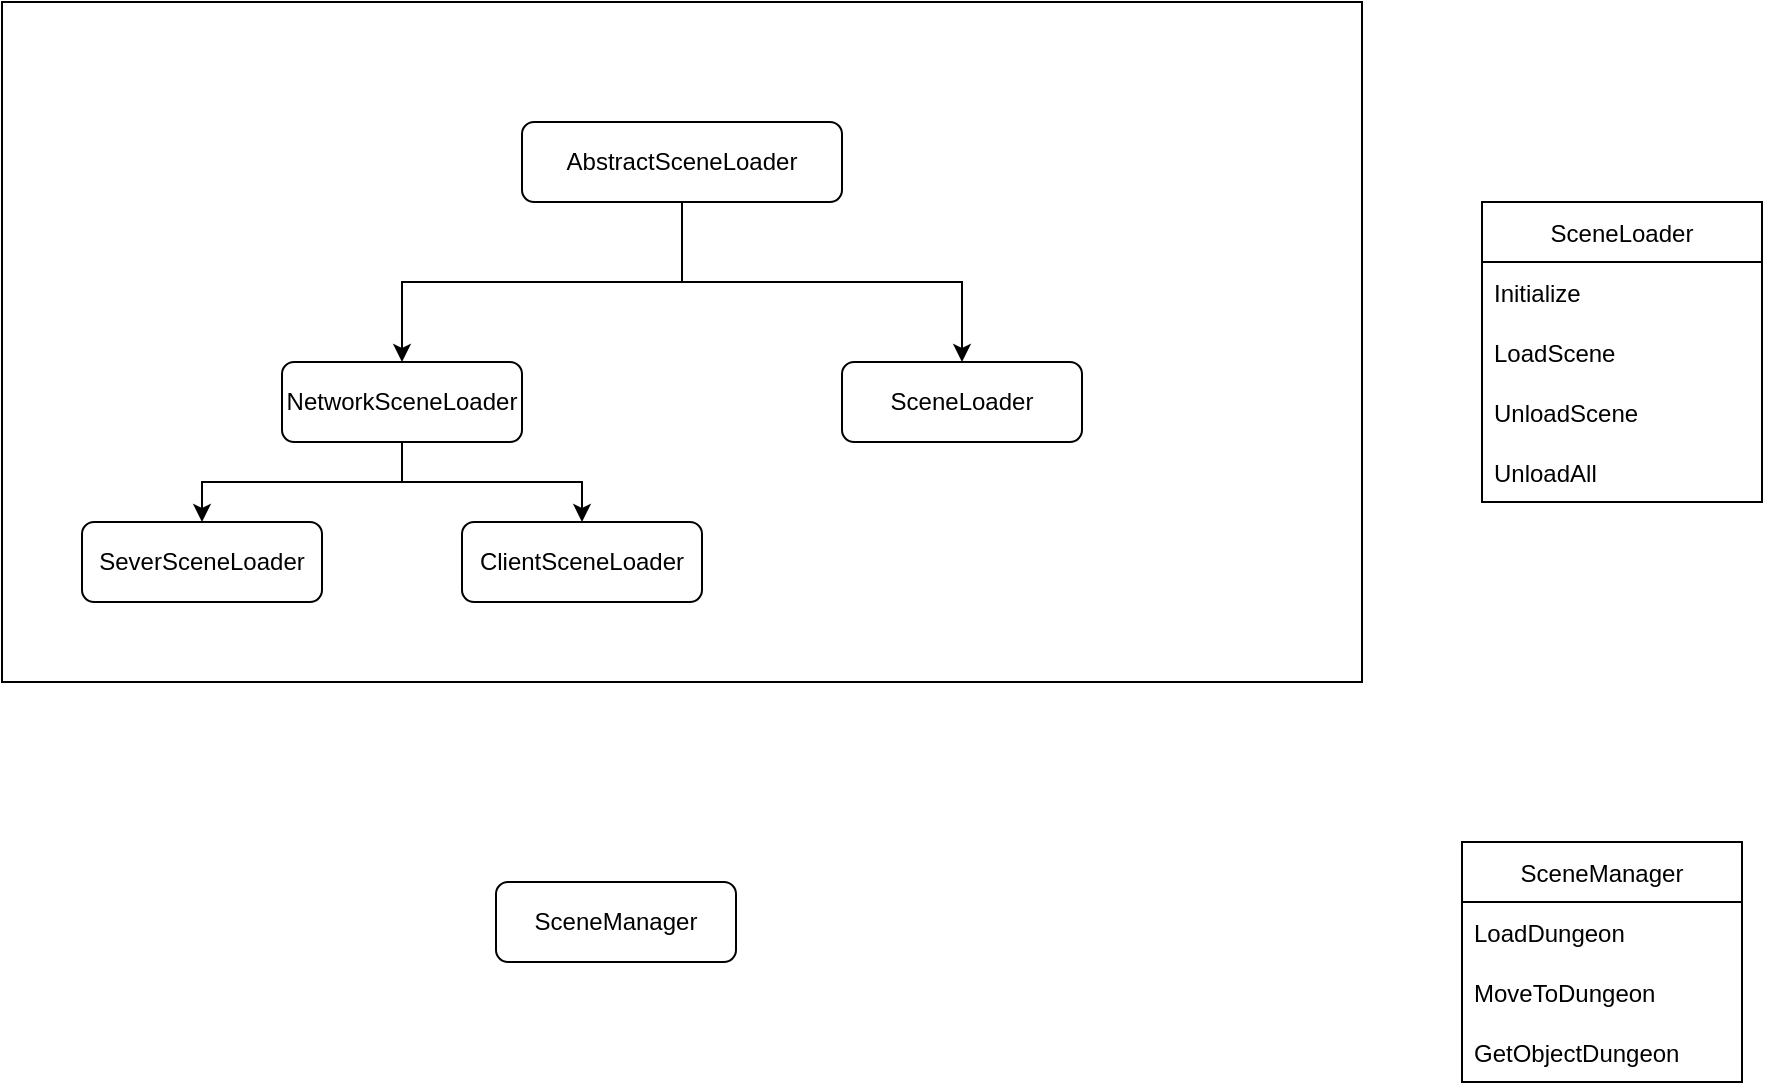<mxfile version="20.1.1" type="github">
  <diagram id="gz4pHjL-06JSOaTFr1nH" name="Page-1">
    <mxGraphModel dx="1673" dy="887" grid="1" gridSize="10" guides="1" tooltips="1" connect="1" arrows="1" fold="1" page="1" pageScale="1" pageWidth="1654" pageHeight="2336" math="0" shadow="0">
      <root>
        <mxCell id="0" />
        <mxCell id="1" parent="0" />
        <mxCell id="wQgZBlPIJrauqGj7kI10-8" value="" style="rounded=0;whiteSpace=wrap;html=1;glass=0;sketch=0;shadow=0;" vertex="1" parent="1">
          <mxGeometry x="460" y="20" width="680" height="340" as="geometry" />
        </mxCell>
        <mxCell id="wQgZBlPIJrauqGj7kI10-4" style="edgeStyle=orthogonalEdgeStyle;rounded=0;orthogonalLoop=1;jettySize=auto;html=1;entryX=0.5;entryY=0;entryDx=0;entryDy=0;" edge="1" parent="1" source="wQgZBlPIJrauqGj7kI10-1" target="wQgZBlPIJrauqGj7kI10-2">
          <mxGeometry relative="1" as="geometry" />
        </mxCell>
        <mxCell id="wQgZBlPIJrauqGj7kI10-5" style="edgeStyle=orthogonalEdgeStyle;rounded=0;orthogonalLoop=1;jettySize=auto;html=1;entryX=0.5;entryY=0;entryDx=0;entryDy=0;" edge="1" parent="1" source="wQgZBlPIJrauqGj7kI10-1" target="wQgZBlPIJrauqGj7kI10-3">
          <mxGeometry relative="1" as="geometry" />
        </mxCell>
        <mxCell id="wQgZBlPIJrauqGj7kI10-1" value="AbstractSceneLoader" style="rounded=1;whiteSpace=wrap;html=1;" vertex="1" parent="1">
          <mxGeometry x="720" y="80" width="160" height="40" as="geometry" />
        </mxCell>
        <mxCell id="wQgZBlPIJrauqGj7kI10-18" style="edgeStyle=orthogonalEdgeStyle;rounded=0;orthogonalLoop=1;jettySize=auto;html=1;entryX=0.5;entryY=0;entryDx=0;entryDy=0;" edge="1" parent="1" source="wQgZBlPIJrauqGj7kI10-2" target="wQgZBlPIJrauqGj7kI10-15">
          <mxGeometry relative="1" as="geometry" />
        </mxCell>
        <mxCell id="wQgZBlPIJrauqGj7kI10-19" style="edgeStyle=orthogonalEdgeStyle;rounded=0;orthogonalLoop=1;jettySize=auto;html=1;entryX=0.5;entryY=0;entryDx=0;entryDy=0;" edge="1" parent="1" source="wQgZBlPIJrauqGj7kI10-2" target="wQgZBlPIJrauqGj7kI10-16">
          <mxGeometry relative="1" as="geometry" />
        </mxCell>
        <mxCell id="wQgZBlPIJrauqGj7kI10-2" value="NetworkSceneLoader" style="rounded=1;whiteSpace=wrap;html=1;" vertex="1" parent="1">
          <mxGeometry x="600" y="200" width="120" height="40" as="geometry" />
        </mxCell>
        <mxCell id="wQgZBlPIJrauqGj7kI10-3" value="SceneLoader" style="rounded=1;whiteSpace=wrap;html=1;" vertex="1" parent="1">
          <mxGeometry x="880" y="200" width="120" height="40" as="geometry" />
        </mxCell>
        <mxCell id="wQgZBlPIJrauqGj7kI10-9" value="SceneManager" style="rounded=1;whiteSpace=wrap;html=1;shadow=0;glass=0;sketch=0;" vertex="1" parent="1">
          <mxGeometry x="707" y="460" width="120" height="40" as="geometry" />
        </mxCell>
        <mxCell id="wQgZBlPIJrauqGj7kI10-15" value="SeverSceneLoader" style="rounded=1;whiteSpace=wrap;html=1;" vertex="1" parent="1">
          <mxGeometry x="500" y="280" width="120" height="40" as="geometry" />
        </mxCell>
        <mxCell id="wQgZBlPIJrauqGj7kI10-16" value="ClientSceneLoader" style="rounded=1;whiteSpace=wrap;html=1;" vertex="1" parent="1">
          <mxGeometry x="690" y="280" width="120" height="40" as="geometry" />
        </mxCell>
        <mxCell id="wQgZBlPIJrauqGj7kI10-21" value="SceneLoader" style="swimlane;fontStyle=0;childLayout=stackLayout;horizontal=1;startSize=30;horizontalStack=0;resizeParent=1;resizeParentMax=0;resizeLast=0;collapsible=1;marginBottom=0;rounded=0;shadow=0;glass=0;sketch=0;" vertex="1" parent="1">
          <mxGeometry x="1200" y="120" width="140" height="150" as="geometry" />
        </mxCell>
        <mxCell id="wQgZBlPIJrauqGj7kI10-22" value="Initialize" style="text;strokeColor=none;fillColor=none;align=left;verticalAlign=middle;spacingLeft=4;spacingRight=4;overflow=hidden;points=[[0,0.5],[1,0.5]];portConstraint=eastwest;rotatable=0;rounded=0;shadow=0;glass=0;sketch=0;" vertex="1" parent="wQgZBlPIJrauqGj7kI10-21">
          <mxGeometry y="30" width="140" height="30" as="geometry" />
        </mxCell>
        <mxCell id="wQgZBlPIJrauqGj7kI10-23" value="LoadScene" style="text;strokeColor=none;fillColor=none;align=left;verticalAlign=middle;spacingLeft=4;spacingRight=4;overflow=hidden;points=[[0,0.5],[1,0.5]];portConstraint=eastwest;rotatable=0;rounded=0;shadow=0;glass=0;sketch=0;" vertex="1" parent="wQgZBlPIJrauqGj7kI10-21">
          <mxGeometry y="60" width="140" height="30" as="geometry" />
        </mxCell>
        <mxCell id="wQgZBlPIJrauqGj7kI10-24" value="UnloadScene" style="text;strokeColor=none;fillColor=none;align=left;verticalAlign=middle;spacingLeft=4;spacingRight=4;overflow=hidden;points=[[0,0.5],[1,0.5]];portConstraint=eastwest;rotatable=0;rounded=0;shadow=0;glass=0;sketch=0;" vertex="1" parent="wQgZBlPIJrauqGj7kI10-21">
          <mxGeometry y="90" width="140" height="30" as="geometry" />
        </mxCell>
        <mxCell id="wQgZBlPIJrauqGj7kI10-25" value="UnloadAll" style="text;strokeColor=none;fillColor=none;align=left;verticalAlign=middle;spacingLeft=4;spacingRight=4;overflow=hidden;points=[[0,0.5],[1,0.5]];portConstraint=eastwest;rotatable=0;rounded=0;shadow=0;glass=0;sketch=0;" vertex="1" parent="wQgZBlPIJrauqGj7kI10-21">
          <mxGeometry y="120" width="140" height="30" as="geometry" />
        </mxCell>
        <mxCell id="wQgZBlPIJrauqGj7kI10-26" value="SceneManager" style="swimlane;fontStyle=0;childLayout=stackLayout;horizontal=1;startSize=30;horizontalStack=0;resizeParent=1;resizeParentMax=0;resizeLast=0;collapsible=1;marginBottom=0;rounded=0;shadow=0;glass=0;sketch=0;" vertex="1" parent="1">
          <mxGeometry x="1190" y="440" width="140" height="120" as="geometry" />
        </mxCell>
        <mxCell id="wQgZBlPIJrauqGj7kI10-27" value="LoadDungeon" style="text;strokeColor=none;fillColor=none;align=left;verticalAlign=middle;spacingLeft=4;spacingRight=4;overflow=hidden;points=[[0,0.5],[1,0.5]];portConstraint=eastwest;rotatable=0;rounded=0;shadow=0;glass=0;sketch=0;" vertex="1" parent="wQgZBlPIJrauqGj7kI10-26">
          <mxGeometry y="30" width="140" height="30" as="geometry" />
        </mxCell>
        <mxCell id="wQgZBlPIJrauqGj7kI10-28" value="MoveToDungeon" style="text;strokeColor=none;fillColor=none;align=left;verticalAlign=middle;spacingLeft=4;spacingRight=4;overflow=hidden;points=[[0,0.5],[1,0.5]];portConstraint=eastwest;rotatable=0;rounded=0;shadow=0;glass=0;sketch=0;" vertex="1" parent="wQgZBlPIJrauqGj7kI10-26">
          <mxGeometry y="60" width="140" height="30" as="geometry" />
        </mxCell>
        <mxCell id="wQgZBlPIJrauqGj7kI10-29" value="GetObjectDungeon" style="text;strokeColor=none;fillColor=none;align=left;verticalAlign=middle;spacingLeft=4;spacingRight=4;overflow=hidden;points=[[0,0.5],[1,0.5]];portConstraint=eastwest;rotatable=0;rounded=0;shadow=0;glass=0;sketch=0;" vertex="1" parent="wQgZBlPIJrauqGj7kI10-26">
          <mxGeometry y="90" width="140" height="30" as="geometry" />
        </mxCell>
      </root>
    </mxGraphModel>
  </diagram>
</mxfile>
